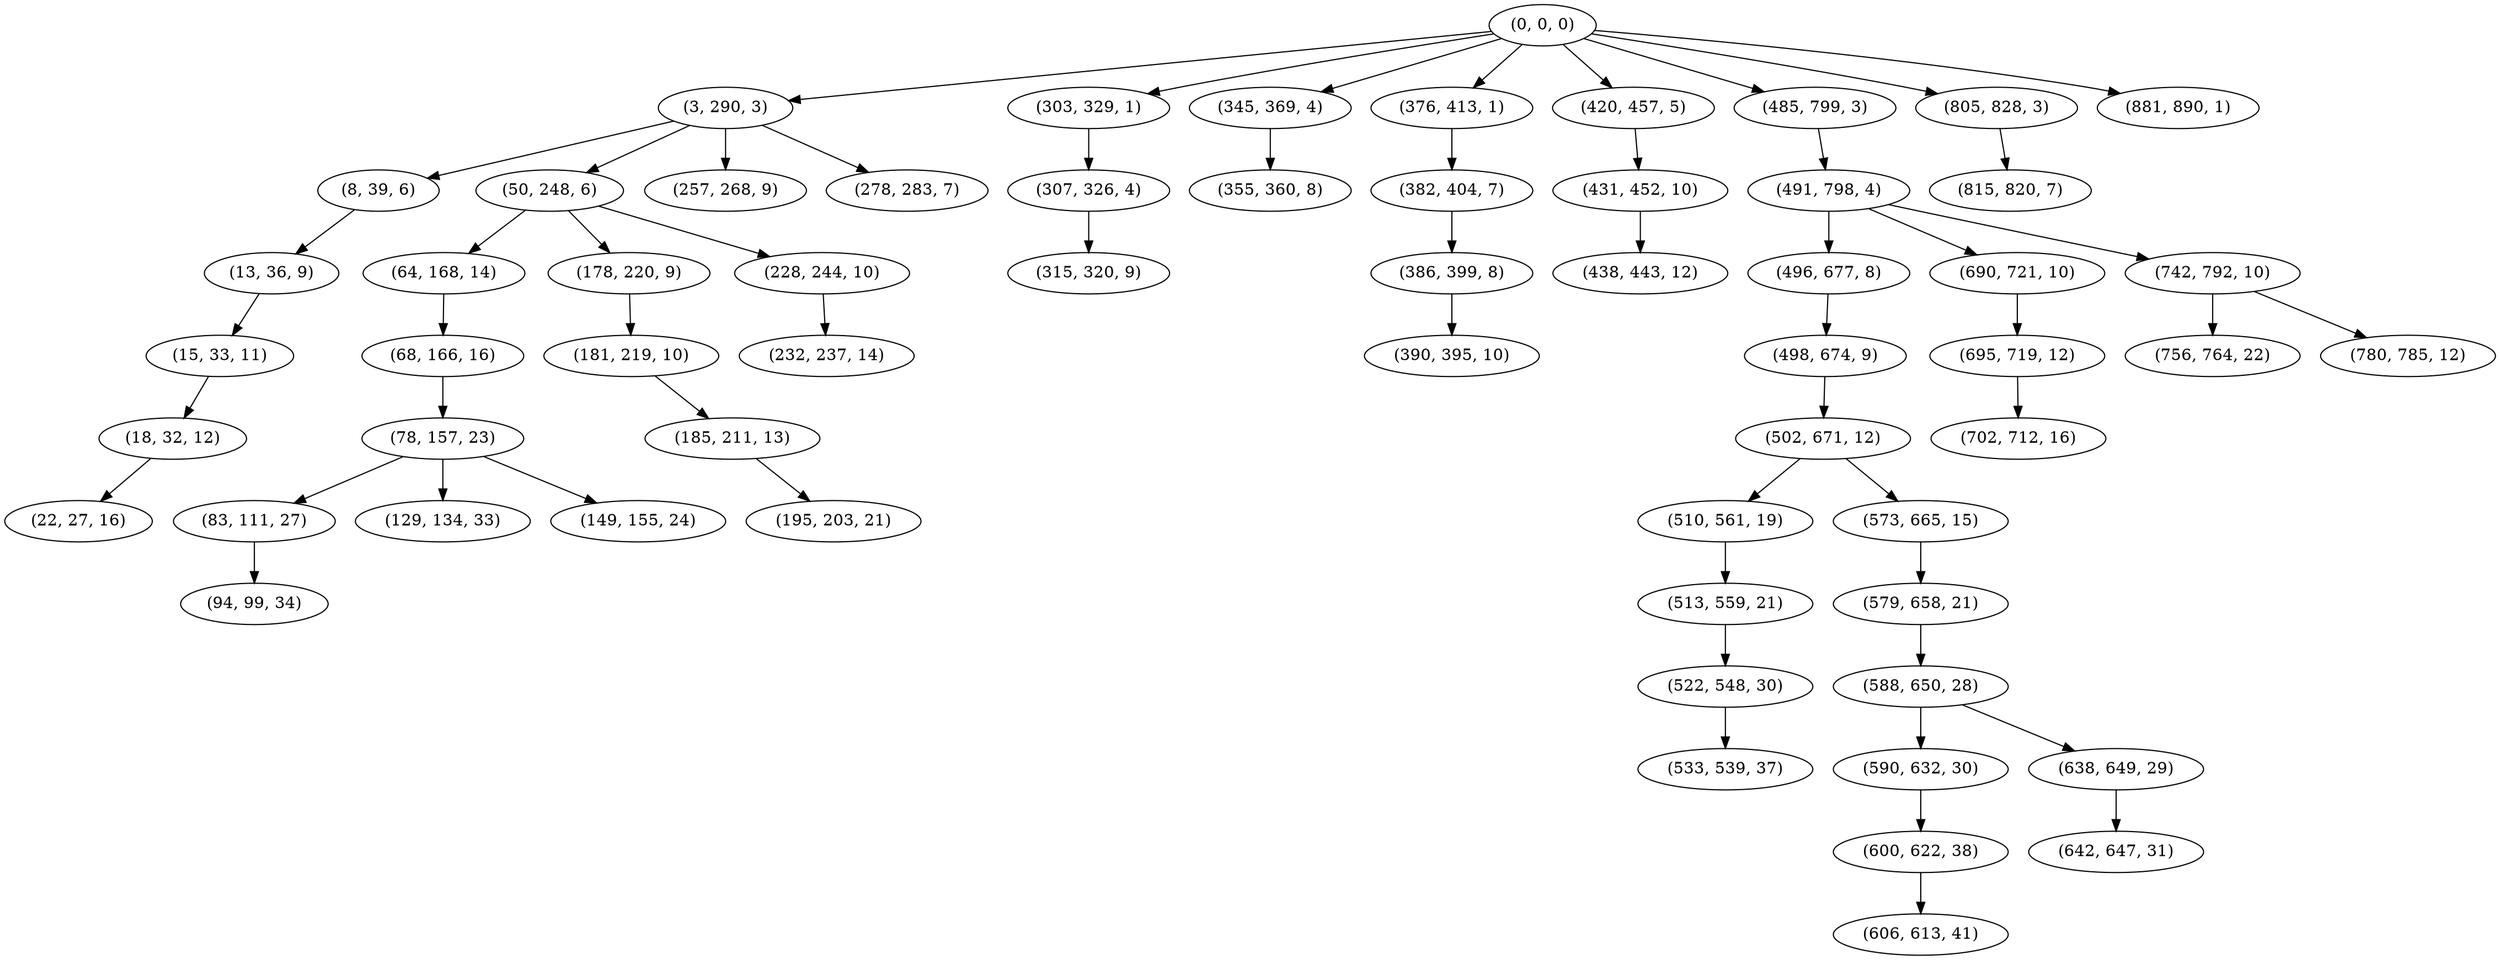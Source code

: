 digraph tree {
    "(0, 0, 0)";
    "(3, 290, 3)";
    "(8, 39, 6)";
    "(13, 36, 9)";
    "(15, 33, 11)";
    "(18, 32, 12)";
    "(22, 27, 16)";
    "(50, 248, 6)";
    "(64, 168, 14)";
    "(68, 166, 16)";
    "(78, 157, 23)";
    "(83, 111, 27)";
    "(94, 99, 34)";
    "(129, 134, 33)";
    "(149, 155, 24)";
    "(178, 220, 9)";
    "(181, 219, 10)";
    "(185, 211, 13)";
    "(195, 203, 21)";
    "(228, 244, 10)";
    "(232, 237, 14)";
    "(257, 268, 9)";
    "(278, 283, 7)";
    "(303, 329, 1)";
    "(307, 326, 4)";
    "(315, 320, 9)";
    "(345, 369, 4)";
    "(355, 360, 8)";
    "(376, 413, 1)";
    "(382, 404, 7)";
    "(386, 399, 8)";
    "(390, 395, 10)";
    "(420, 457, 5)";
    "(431, 452, 10)";
    "(438, 443, 12)";
    "(485, 799, 3)";
    "(491, 798, 4)";
    "(496, 677, 8)";
    "(498, 674, 9)";
    "(502, 671, 12)";
    "(510, 561, 19)";
    "(513, 559, 21)";
    "(522, 548, 30)";
    "(533, 539, 37)";
    "(573, 665, 15)";
    "(579, 658, 21)";
    "(588, 650, 28)";
    "(590, 632, 30)";
    "(600, 622, 38)";
    "(606, 613, 41)";
    "(638, 649, 29)";
    "(642, 647, 31)";
    "(690, 721, 10)";
    "(695, 719, 12)";
    "(702, 712, 16)";
    "(742, 792, 10)";
    "(756, 764, 22)";
    "(780, 785, 12)";
    "(805, 828, 3)";
    "(815, 820, 7)";
    "(881, 890, 1)";
    "(0, 0, 0)" -> "(3, 290, 3)";
    "(0, 0, 0)" -> "(303, 329, 1)";
    "(0, 0, 0)" -> "(345, 369, 4)";
    "(0, 0, 0)" -> "(376, 413, 1)";
    "(0, 0, 0)" -> "(420, 457, 5)";
    "(0, 0, 0)" -> "(485, 799, 3)";
    "(0, 0, 0)" -> "(805, 828, 3)";
    "(0, 0, 0)" -> "(881, 890, 1)";
    "(3, 290, 3)" -> "(8, 39, 6)";
    "(3, 290, 3)" -> "(50, 248, 6)";
    "(3, 290, 3)" -> "(257, 268, 9)";
    "(3, 290, 3)" -> "(278, 283, 7)";
    "(8, 39, 6)" -> "(13, 36, 9)";
    "(13, 36, 9)" -> "(15, 33, 11)";
    "(15, 33, 11)" -> "(18, 32, 12)";
    "(18, 32, 12)" -> "(22, 27, 16)";
    "(50, 248, 6)" -> "(64, 168, 14)";
    "(50, 248, 6)" -> "(178, 220, 9)";
    "(50, 248, 6)" -> "(228, 244, 10)";
    "(64, 168, 14)" -> "(68, 166, 16)";
    "(68, 166, 16)" -> "(78, 157, 23)";
    "(78, 157, 23)" -> "(83, 111, 27)";
    "(78, 157, 23)" -> "(129, 134, 33)";
    "(78, 157, 23)" -> "(149, 155, 24)";
    "(83, 111, 27)" -> "(94, 99, 34)";
    "(178, 220, 9)" -> "(181, 219, 10)";
    "(181, 219, 10)" -> "(185, 211, 13)";
    "(185, 211, 13)" -> "(195, 203, 21)";
    "(228, 244, 10)" -> "(232, 237, 14)";
    "(303, 329, 1)" -> "(307, 326, 4)";
    "(307, 326, 4)" -> "(315, 320, 9)";
    "(345, 369, 4)" -> "(355, 360, 8)";
    "(376, 413, 1)" -> "(382, 404, 7)";
    "(382, 404, 7)" -> "(386, 399, 8)";
    "(386, 399, 8)" -> "(390, 395, 10)";
    "(420, 457, 5)" -> "(431, 452, 10)";
    "(431, 452, 10)" -> "(438, 443, 12)";
    "(485, 799, 3)" -> "(491, 798, 4)";
    "(491, 798, 4)" -> "(496, 677, 8)";
    "(491, 798, 4)" -> "(690, 721, 10)";
    "(491, 798, 4)" -> "(742, 792, 10)";
    "(496, 677, 8)" -> "(498, 674, 9)";
    "(498, 674, 9)" -> "(502, 671, 12)";
    "(502, 671, 12)" -> "(510, 561, 19)";
    "(502, 671, 12)" -> "(573, 665, 15)";
    "(510, 561, 19)" -> "(513, 559, 21)";
    "(513, 559, 21)" -> "(522, 548, 30)";
    "(522, 548, 30)" -> "(533, 539, 37)";
    "(573, 665, 15)" -> "(579, 658, 21)";
    "(579, 658, 21)" -> "(588, 650, 28)";
    "(588, 650, 28)" -> "(590, 632, 30)";
    "(588, 650, 28)" -> "(638, 649, 29)";
    "(590, 632, 30)" -> "(600, 622, 38)";
    "(600, 622, 38)" -> "(606, 613, 41)";
    "(638, 649, 29)" -> "(642, 647, 31)";
    "(690, 721, 10)" -> "(695, 719, 12)";
    "(695, 719, 12)" -> "(702, 712, 16)";
    "(742, 792, 10)" -> "(756, 764, 22)";
    "(742, 792, 10)" -> "(780, 785, 12)";
    "(805, 828, 3)" -> "(815, 820, 7)";
}
